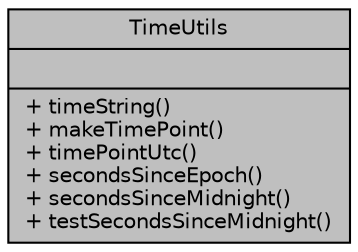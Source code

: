 digraph "TimeUtils"
{
 // INTERACTIVE_SVG=YES
  edge [fontname="Helvetica",fontsize="10",labelfontname="Helvetica",labelfontsize="10"];
  node [fontname="Helvetica",fontsize="10",shape=record];
  Node1 [label="{TimeUtils\n||+ timeString()\l+ makeTimePoint()\l+ timePointUtc()\l+ secondsSinceEpoch()\l+ secondsSinceMidnight()\l+ testSecondsSinceMidnight()\l}",height=0.2,width=0.4,color="black", fillcolor="grey75", style="filled", fontcolor="black"];
}
